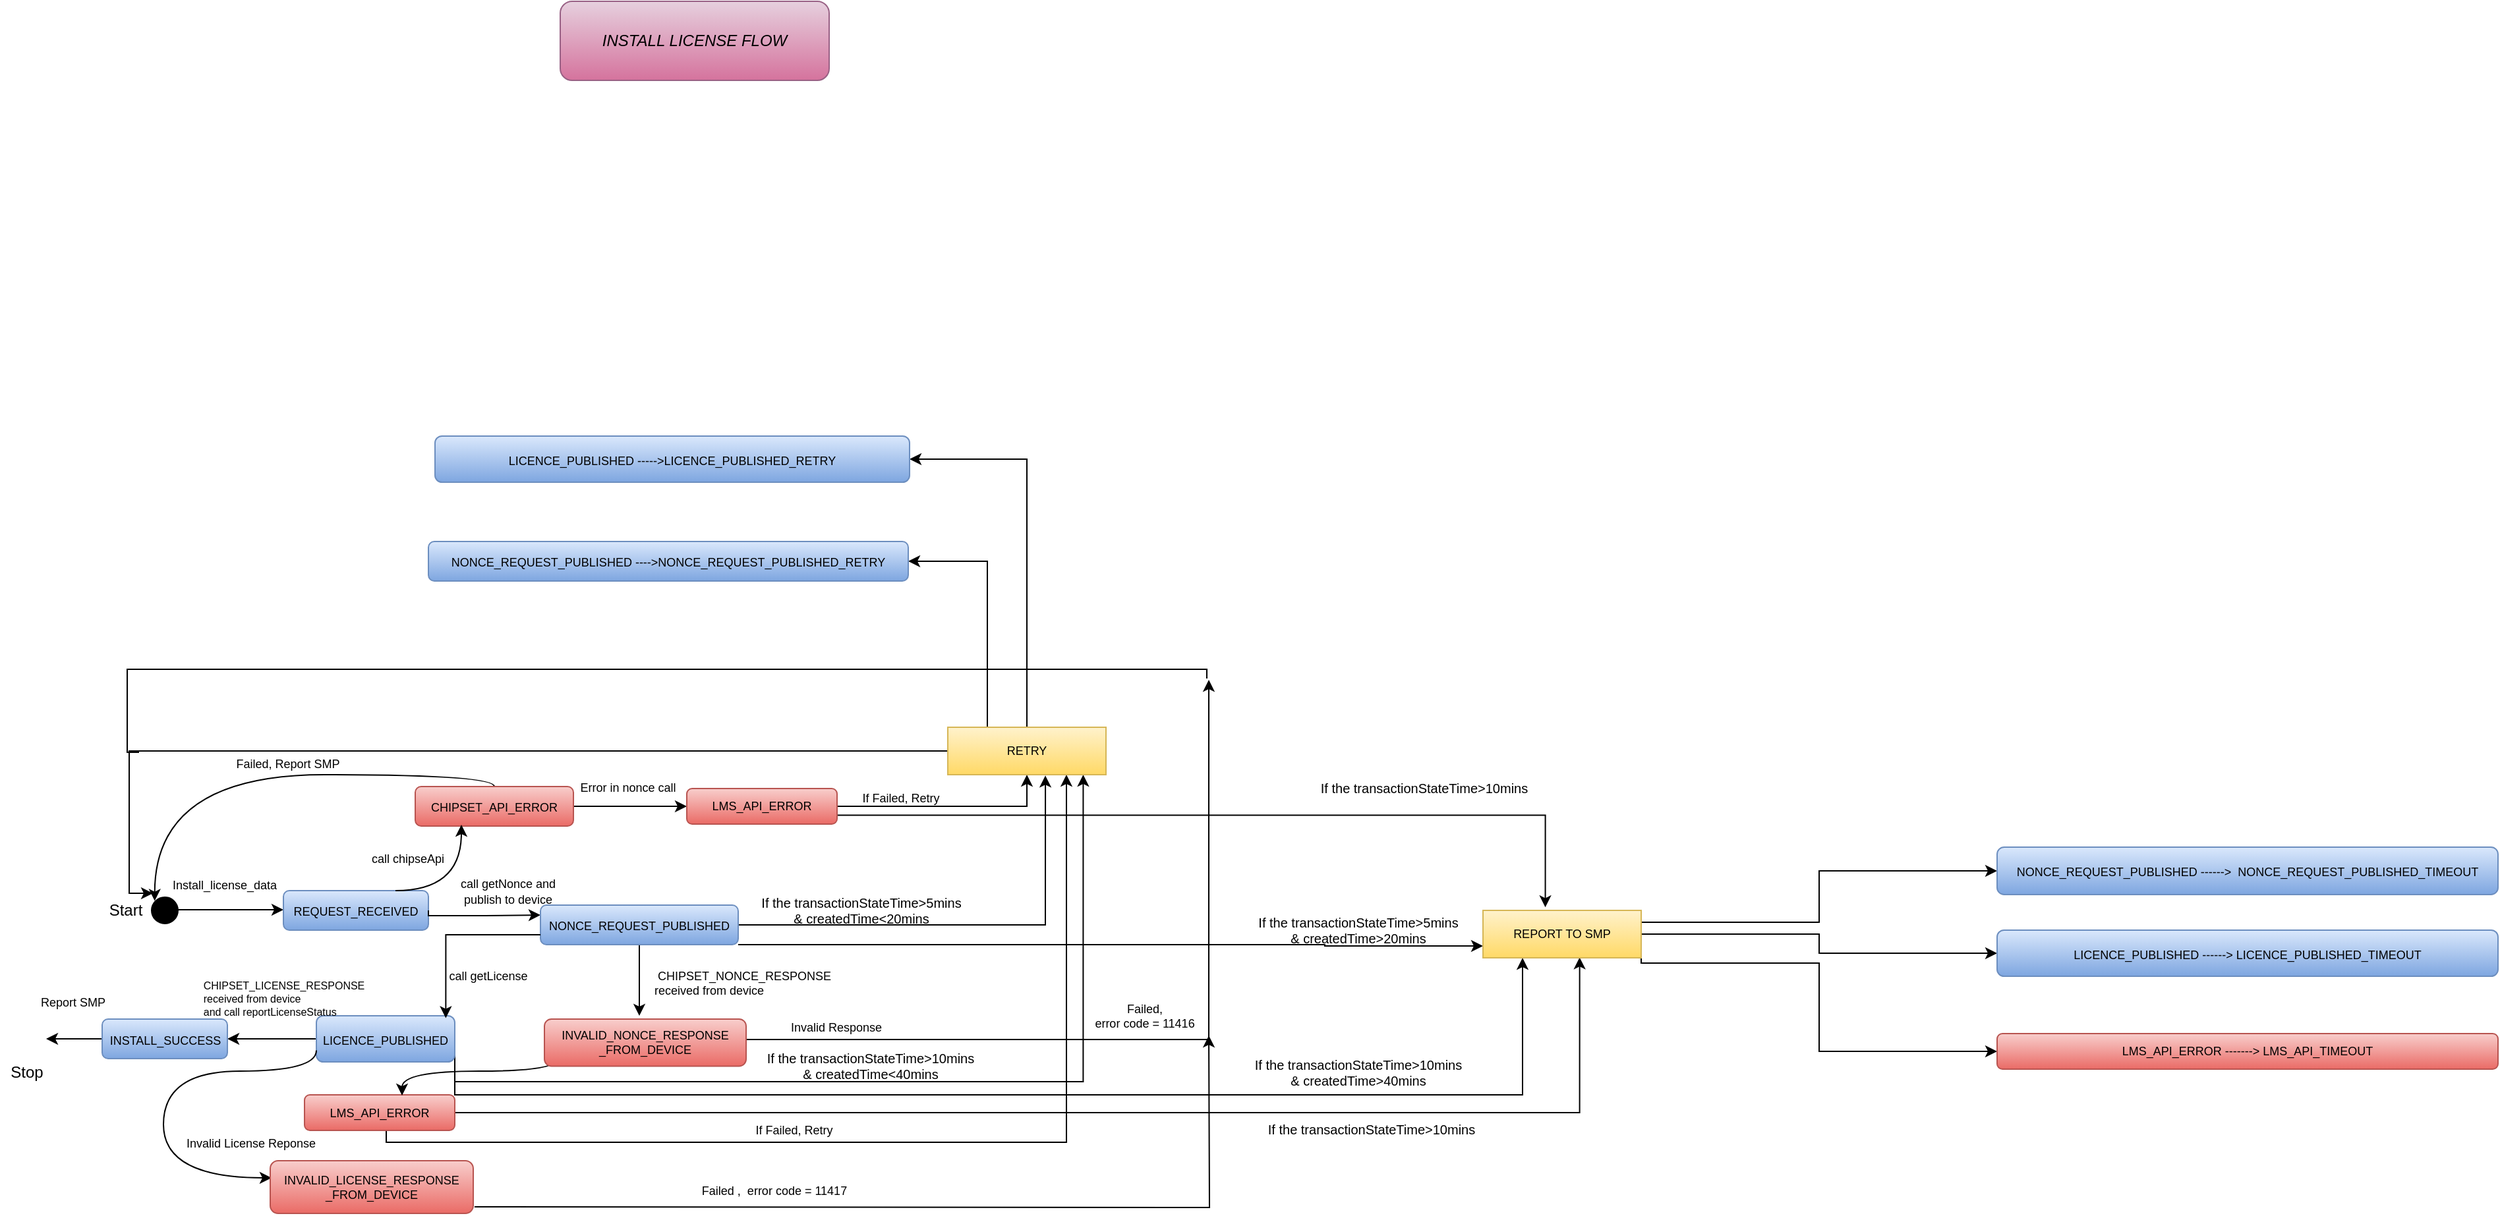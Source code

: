 <mxfile version="15.5.1" type="device"><diagram id="_KdUNSVceJiY8F8qT-je" name="Page-1"><mxGraphModel dx="1872" dy="1479" grid="1" gridSize="10" guides="1" tooltips="1" connect="1" arrows="1" fold="1" page="1" pageScale="1" pageWidth="850" pageHeight="1100" math="0" shadow="0"><root><mxCell id="0"/><mxCell id="1" parent="0"/><mxCell id="ghKkPjM9RsoRW0Ul1H_w-1" value="" style="ellipse;whiteSpace=wrap;html=1;aspect=fixed;fillColor=#000000;" vertex="1" parent="1"><mxGeometry x="80" y="120" width="20" height="20" as="geometry"/></mxCell><mxCell id="ghKkPjM9RsoRW0Ul1H_w-2" value="" style="endArrow=classic;html=1;rounded=0;edgeStyle=orthogonalEdgeStyle;" edge="1" parent="1"><mxGeometry width="50" height="50" relative="1" as="geometry"><mxPoint x="100" y="129.5" as="sourcePoint"/><mxPoint x="180" y="129.5" as="targetPoint"/></mxGeometry></mxCell><mxCell id="ghKkPjM9RsoRW0Ul1H_w-3" value="Start" style="text;html=1;align=center;verticalAlign=middle;resizable=0;points=[];autosize=1;strokeColor=none;fillColor=none;" vertex="1" parent="1"><mxGeometry x="40" y="120" width="40" height="20" as="geometry"/></mxCell><mxCell id="ghKkPjM9RsoRW0Ul1H_w-4" value="&lt;font style=&quot;font-size: 9px&quot;&gt;REQUEST_RECEIVED&lt;/font&gt;" style="rounded=1;whiteSpace=wrap;html=1;gradientColor=#7ea6e0;fillColor=#dae8fc;strokeColor=#6c8ebf;" vertex="1" parent="1"><mxGeometry x="180" y="115" width="110" height="30" as="geometry"/></mxCell><mxCell id="ghKkPjM9RsoRW0Ul1H_w-5" value="&lt;font style=&quot;font-size: 9px&quot;&gt;Install_license_data&lt;/font&gt;" style="text;html=1;align=center;verticalAlign=middle;resizable=0;points=[];autosize=1;strokeColor=none;fillColor=none;" vertex="1" parent="1"><mxGeometry x="90" y="100" width="90" height="20" as="geometry"/></mxCell><mxCell id="ghKkPjM9RsoRW0Ul1H_w-6" value="" style="endArrow=classic;html=1;rounded=0;edgeStyle=orthogonalEdgeStyle;exitX=1;exitY=0.5;exitDx=0;exitDy=0;entryX=0;entryY=0.25;entryDx=0;entryDy=0;" edge="1" parent="1" source="ghKkPjM9RsoRW0Ul1H_w-4" target="ghKkPjM9RsoRW0Ul1H_w-8"><mxGeometry width="50" height="50" relative="1" as="geometry"><mxPoint x="300" y="129.5" as="sourcePoint"/><mxPoint x="380" y="129.5" as="targetPoint"/><Array as="points"><mxPoint x="290" y="134"/><mxPoint x="333" y="134"/></Array></mxGeometry></mxCell><mxCell id="ghKkPjM9RsoRW0Ul1H_w-7" value="" style="edgeStyle=orthogonalEdgeStyle;rounded=0;orthogonalLoop=1;jettySize=auto;html=1;fontSize=10;" edge="1" parent="1" source="ghKkPjM9RsoRW0Ul1H_w-8"><mxGeometry relative="1" as="geometry"><mxPoint x="450" y="210" as="targetPoint"/></mxGeometry></mxCell><mxCell id="ghKkPjM9RsoRW0Ul1H_w-50" style="edgeStyle=orthogonalEdgeStyle;rounded=0;orthogonalLoop=1;jettySize=auto;html=1;entryX=0.617;entryY=1.019;entryDx=0;entryDy=0;entryPerimeter=0;" edge="1" parent="1" source="ghKkPjM9RsoRW0Ul1H_w-8" target="ghKkPjM9RsoRW0Ul1H_w-32"><mxGeometry relative="1" as="geometry"><mxPoint x="763" y="30" as="targetPoint"/></mxGeometry></mxCell><mxCell id="ghKkPjM9RsoRW0Ul1H_w-63" style="edgeStyle=orthogonalEdgeStyle;rounded=0;orthogonalLoop=1;jettySize=auto;html=1;exitX=1;exitY=1;exitDx=0;exitDy=0;entryX=0;entryY=0.75;entryDx=0;entryDy=0;" edge="1" parent="1" source="ghKkPjM9RsoRW0Ul1H_w-8" target="ghKkPjM9RsoRW0Ul1H_w-62"><mxGeometry relative="1" as="geometry"><Array as="points"><mxPoint x="970" y="156"/><mxPoint x="970" y="157"/></Array></mxGeometry></mxCell><mxCell id="ghKkPjM9RsoRW0Ul1H_w-8" value="&lt;font style=&quot;font-size: 9px&quot;&gt;NONCE_REQUEST_PUBLISHED&lt;/font&gt;" style="rounded=1;whiteSpace=wrap;html=1;fontSize=10;gradientColor=#7ea6e0;fillColor=#dae8fc;strokeColor=#6c8ebf;" vertex="1" parent="1"><mxGeometry x="375" y="126" width="150" height="30" as="geometry"/></mxCell><mxCell id="ghKkPjM9RsoRW0Ul1H_w-9" value="&lt;font style=&quot;font-size: 9px&quot;&gt;call getNonce and&lt;br&gt;publish to device&lt;/font&gt;" style="text;html=1;align=center;verticalAlign=middle;resizable=0;points=[];autosize=1;strokeColor=none;fillColor=none;fontSize=10;" vertex="1" parent="1"><mxGeometry x="305" y="100" width="90" height="30" as="geometry"/></mxCell><mxCell id="ghKkPjM9RsoRW0Ul1H_w-10" value="&lt;font style=&quot;font-size: 9px&quot;&gt;&amp;nbsp;CHIPSET_NONCE_RESPONSE&lt;br&gt;&lt;div style=&quot;text-align: justify&quot;&gt;&lt;span&gt;received from device&lt;/span&gt;&lt;/div&gt;&lt;/font&gt;" style="text;html=1;align=center;verticalAlign=middle;resizable=0;points=[];autosize=1;strokeColor=none;fillColor=none;fontSize=10;" vertex="1" parent="1"><mxGeometry x="453" y="170" width="150" height="30" as="geometry"/></mxCell><mxCell id="ghKkPjM9RsoRW0Ul1H_w-11" value="" style="edgeStyle=orthogonalEdgeStyle;rounded=0;orthogonalLoop=1;jettySize=auto;html=1;fontSize=9;" edge="1" parent="1" source="ghKkPjM9RsoRW0Ul1H_w-13" target="ghKkPjM9RsoRW0Ul1H_w-16"><mxGeometry relative="1" as="geometry"/></mxCell><mxCell id="ghKkPjM9RsoRW0Ul1H_w-12" style="edgeStyle=orthogonalEdgeStyle;rounded=0;orthogonalLoop=1;jettySize=auto;html=1;entryX=0.75;entryY=1;entryDx=0;entryDy=0;fontSize=9;" edge="1" parent="1" target="ghKkPjM9RsoRW0Ul1H_w-32"><mxGeometry relative="1" as="geometry"><mxPoint x="258" y="279" as="sourcePoint"/><Array as="points"><mxPoint x="258" y="306"/><mxPoint x="774" y="306"/></Array></mxGeometry></mxCell><mxCell id="ghKkPjM9RsoRW0Ul1H_w-55" style="edgeStyle=orthogonalEdgeStyle;rounded=0;orthogonalLoop=1;jettySize=auto;html=1;exitX=1;exitY=0.5;exitDx=0;exitDy=0;entryX=0.856;entryY=1;entryDx=0;entryDy=0;entryPerimeter=0;" edge="1" parent="1" source="ghKkPjM9RsoRW0Ul1H_w-13" target="ghKkPjM9RsoRW0Ul1H_w-32"><mxGeometry relative="1" as="geometry"><Array as="points"><mxPoint x="310" y="260"/><mxPoint x="787" y="260"/></Array></mxGeometry></mxCell><mxCell id="ghKkPjM9RsoRW0Ul1H_w-65" style="edgeStyle=orthogonalEdgeStyle;rounded=0;orthogonalLoop=1;jettySize=auto;html=1;exitX=1;exitY=0.5;exitDx=0;exitDy=0;entryX=0.25;entryY=1;entryDx=0;entryDy=0;" edge="1" parent="1" source="ghKkPjM9RsoRW0Ul1H_w-13" target="ghKkPjM9RsoRW0Ul1H_w-62"><mxGeometry relative="1" as="geometry"><Array as="points"><mxPoint x="310" y="270"/><mxPoint x="1120" y="270"/></Array></mxGeometry></mxCell><mxCell id="ghKkPjM9RsoRW0Ul1H_w-13" value="&lt;font style=&quot;font-size: 9px&quot;&gt;LICENCE_PUBLISHED&lt;/font&gt;" style="rounded=1;whiteSpace=wrap;html=1;fontSize=10;gradientColor=#7ea6e0;fillColor=#dae8fc;strokeColor=#6c8ebf;" vertex="1" parent="1"><mxGeometry x="205" y="210" width="105" height="35" as="geometry"/></mxCell><mxCell id="ghKkPjM9RsoRW0Ul1H_w-14" value="call getLicense" style="text;html=1;align=center;verticalAlign=middle;resizable=0;points=[];autosize=1;strokeColor=none;fillColor=none;fontSize=9;" vertex="1" parent="1"><mxGeometry x="295" y="170" width="80" height="20" as="geometry"/></mxCell><mxCell id="ghKkPjM9RsoRW0Ul1H_w-15" value="" style="edgeStyle=orthogonalEdgeStyle;rounded=0;orthogonalLoop=1;jettySize=auto;html=1;fontSize=11;" edge="1" parent="1" source="ghKkPjM9RsoRW0Ul1H_w-16" target="ghKkPjM9RsoRW0Ul1H_w-18"><mxGeometry relative="1" as="geometry"/></mxCell><mxCell id="ghKkPjM9RsoRW0Ul1H_w-16" value="&lt;font style=&quot;font-size: 9px&quot;&gt;INSTALL_SUCCESS&lt;/font&gt;" style="rounded=1;whiteSpace=wrap;html=1;fontSize=10;gradientColor=#7ea6e0;fillColor=#dae8fc;strokeColor=#6c8ebf;" vertex="1" parent="1"><mxGeometry x="42.5" y="212.5" width="95" height="30" as="geometry"/></mxCell><mxCell id="ghKkPjM9RsoRW0Ul1H_w-17" value="&lt;font style=&quot;font-size: 12px&quot;&gt;Stop&lt;/font&gt;" style="text;html=1;align=center;verticalAlign=middle;resizable=0;points=[];autosize=1;strokeColor=none;fillColor=none;fontSize=9;" vertex="1" parent="1"><mxGeometry x="-35" y="242.5" width="40" height="20" as="geometry"/></mxCell><mxCell id="ghKkPjM9RsoRW0Ul1H_w-18" value="" style="shape=image;html=1;verticalAlign=top;verticalLabelPosition=bottom;labelBackgroundColor=#ffffff;imageAspect=0;aspect=fixed;image=https://cdn2.iconfinder.com/data/icons/freecns-cumulus/16/519721-229_DoubleCircle-128.png;fontSize=11;fillColor=#000000;" vertex="1" parent="1"><mxGeometry x="-35" y="210" width="35" height="35" as="geometry"/></mxCell><mxCell id="ghKkPjM9RsoRW0Ul1H_w-19" style="edgeStyle=orthogonalEdgeStyle;rounded=0;orthogonalLoop=1;jettySize=auto;html=1;exitX=0.5;exitY=1;exitDx=0;exitDy=0;fontSize=12;" edge="1" parent="1" source="ghKkPjM9RsoRW0Ul1H_w-16" target="ghKkPjM9RsoRW0Ul1H_w-16"><mxGeometry relative="1" as="geometry"/></mxCell><mxCell id="ghKkPjM9RsoRW0Ul1H_w-20" value="&lt;div style=&quot;text-align: justify&quot;&gt;&lt;span style=&quot;font-size: 8px&quot;&gt;CHIPSET_LICENSE_RESPONSE&lt;/span&gt;&lt;/div&gt;&lt;font style=&quot;font-size: 8px&quot;&gt;&lt;div style=&quot;text-align: justify&quot;&gt;&lt;span&gt;received from device&lt;/span&gt;&lt;/div&gt;&lt;div style=&quot;text-align: justify&quot;&gt;&lt;span&gt;and call reportLicenseStatus&lt;/span&gt;&lt;/div&gt;&lt;/font&gt;" style="text;html=1;align=center;verticalAlign=middle;resizable=0;points=[];autosize=1;strokeColor=none;fillColor=none;fontSize=12;" vertex="1" parent="1"><mxGeometry x="110" y="170" width="140" height="50" as="geometry"/></mxCell><mxCell id="ghKkPjM9RsoRW0Ul1H_w-21" value="&lt;span style=&quot;color: rgba(0 , 0 , 0 , 0) ; font-family: monospace ; font-size: 0px&quot;&gt;%3CmxGraphModel%3E%3Croot%3E%3CmxCell%20id%3D%220%22%2F%3E%3CmxCell%20id%3D%221%22%20parent%3D%220%22%2F%3E%3CmxCell%20id%3D%222%22%20value%3D%22INSTALL%20LICENSE%20FLOW%22%20style%3D%22text%3Bhtml%3D1%3Balign%3Dcenter%3BverticalAlign%3Dmiddle%3Bresizable%3D0%3Bpoints%3D%5B%5D%3Bautosize%3D1%3BstrokeColor%3D%23b85450%3BfillColor%3D%23f8cecc%3BfontSize%3D12%3BgradientColor%3D%23ea6b66%3BfontStyle%3D2%22%20vertex%3D%221%22%20parent%3D%221%22%3E%3CmxGeometry%20x%3D%22225%22%20y%3D%2230%22%20width%3D%22160%22%20height%3D%2220%22%20as%3D%22geometry%22%2F%3E%3C%2FmxCell%3E%3C%2Froot%3E%3C%2FmxGraphModel%3E&lt;/span&gt;" style="text;html=1;align=center;verticalAlign=middle;resizable=0;points=[];autosize=1;strokeColor=none;fillColor=none;fontSize=12;" vertex="1" parent="1"><mxGeometry x="220" y="320" width="20" height="20" as="geometry"/></mxCell><mxCell id="ghKkPjM9RsoRW0Ul1H_w-22" value="Report SMP" style="text;html=1;align=center;verticalAlign=middle;resizable=0;points=[];autosize=1;strokeColor=none;fillColor=none;fontSize=9;" vertex="1" parent="1"><mxGeometry x="-10" y="190" width="60" height="20" as="geometry"/></mxCell><mxCell id="ghKkPjM9RsoRW0Ul1H_w-23" value="" style="curved=1;endArrow=classic;html=1;rounded=0;fontSize=10;edgeStyle=orthogonalEdgeStyle;entryX=1.059;entryY=0.138;entryDx=0;entryDy=0;entryPerimeter=0;exitX=0.5;exitY=0;exitDx=0;exitDy=0;" edge="1" parent="1" source="ghKkPjM9RsoRW0Ul1H_w-25" target="ghKkPjM9RsoRW0Ul1H_w-3"><mxGeometry width="50" height="50" relative="1" as="geometry"><mxPoint x="270" y="30" as="sourcePoint"/><mxPoint x="320" y="-20" as="targetPoint"/><Array as="points"><mxPoint x="340" y="27"/><mxPoint x="82" y="27"/></Array></mxGeometry></mxCell><mxCell id="ghKkPjM9RsoRW0Ul1H_w-24" value="" style="edgeStyle=orthogonalEdgeStyle;rounded=0;orthogonalLoop=1;jettySize=auto;html=1;fontSize=9;" edge="1" parent="1" source="ghKkPjM9RsoRW0Ul1H_w-25" target="ghKkPjM9RsoRW0Ul1H_w-30"><mxGeometry relative="1" as="geometry"/></mxCell><mxCell id="ghKkPjM9RsoRW0Ul1H_w-25" value="&lt;font style=&quot;font-size: 9px&quot;&gt;CHIPSET_API_ERROR&lt;/font&gt;" style="rounded=1;whiteSpace=wrap;html=1;fontSize=10;fillColor=#f8cecc;gradientColor=#ea6b66;strokeColor=#b85450;" vertex="1" parent="1"><mxGeometry x="280" y="36" width="120" height="30" as="geometry"/></mxCell><mxCell id="ghKkPjM9RsoRW0Ul1H_w-26" value="" style="curved=1;endArrow=classic;html=1;rounded=0;fontSize=9;edgeStyle=orthogonalEdgeStyle;" edge="1" parent="1"><mxGeometry width="50" height="50" relative="1" as="geometry"><mxPoint x="265" y="115" as="sourcePoint"/><mxPoint x="315" y="65" as="targetPoint"/><Array as="points"><mxPoint x="315" y="115"/><mxPoint x="265" y="65"/></Array></mxGeometry></mxCell><mxCell id="ghKkPjM9RsoRW0Ul1H_w-27" value="Failed, Report SMP" style="text;html=1;align=center;verticalAlign=middle;resizable=0;points=[];autosize=1;strokeColor=none;fillColor=none;fontSize=9;" vertex="1" parent="1"><mxGeometry x="138" y="10" width="90" height="18" as="geometry"/></mxCell><mxCell id="ghKkPjM9RsoRW0Ul1H_w-28" value="call chipseApi" style="text;html=1;align=center;verticalAlign=middle;resizable=0;points=[];autosize=1;strokeColor=none;fillColor=none;fontSize=9;" vertex="1" parent="1"><mxGeometry x="238" y="82" width="72" height="18" as="geometry"/></mxCell><mxCell id="ghKkPjM9RsoRW0Ul1H_w-29" value="" style="edgeStyle=orthogonalEdgeStyle;rounded=0;orthogonalLoop=1;jettySize=auto;html=1;fontSize=9;" edge="1" parent="1" source="ghKkPjM9RsoRW0Ul1H_w-30" target="ghKkPjM9RsoRW0Ul1H_w-32"><mxGeometry relative="1" as="geometry"/></mxCell><mxCell id="ghKkPjM9RsoRW0Ul1H_w-68" style="edgeStyle=orthogonalEdgeStyle;rounded=0;orthogonalLoop=1;jettySize=auto;html=1;exitX=1;exitY=0.75;exitDx=0;exitDy=0;entryX=0.394;entryY=-0.065;entryDx=0;entryDy=0;entryPerimeter=0;" edge="1" parent="1" source="ghKkPjM9RsoRW0Ul1H_w-30" target="ghKkPjM9RsoRW0Ul1H_w-62"><mxGeometry relative="1" as="geometry"/></mxCell><mxCell id="ghKkPjM9RsoRW0Ul1H_w-30" value="LMS_API_ERROR" style="rounded=1;whiteSpace=wrap;html=1;fontSize=9;fillColor=#f8cecc;gradientColor=#ea6b66;strokeColor=#b85450;" vertex="1" parent="1"><mxGeometry x="486" y="37.5" width="114" height="27" as="geometry"/></mxCell><mxCell id="ghKkPjM9RsoRW0Ul1H_w-31" style="edgeStyle=orthogonalEdgeStyle;rounded=0;orthogonalLoop=1;jettySize=auto;html=1;fontSize=9;" edge="1" parent="1" source="ghKkPjM9RsoRW0Ul1H_w-32"><mxGeometry relative="1" as="geometry"><mxPoint x="81" y="117" as="targetPoint"/><Array as="points"><mxPoint x="63" y="9"/><mxPoint x="63" y="117"/></Array></mxGeometry></mxCell><mxCell id="ghKkPjM9RsoRW0Ul1H_w-78" style="edgeStyle=orthogonalEdgeStyle;rounded=0;orthogonalLoop=1;jettySize=auto;html=1;exitX=0.25;exitY=0;exitDx=0;exitDy=0;entryX=1;entryY=0.5;entryDx=0;entryDy=0;" edge="1" parent="1" source="ghKkPjM9RsoRW0Ul1H_w-32" target="ghKkPjM9RsoRW0Ul1H_w-57"><mxGeometry relative="1" as="geometry"/></mxCell><mxCell id="ghKkPjM9RsoRW0Ul1H_w-79" style="edgeStyle=orthogonalEdgeStyle;rounded=0;orthogonalLoop=1;jettySize=auto;html=1;exitX=0.5;exitY=0;exitDx=0;exitDy=0;entryX=1;entryY=0.5;entryDx=0;entryDy=0;" edge="1" parent="1" source="ghKkPjM9RsoRW0Ul1H_w-32" target="ghKkPjM9RsoRW0Ul1H_w-59"><mxGeometry relative="1" as="geometry"/></mxCell><mxCell id="ghKkPjM9RsoRW0Ul1H_w-32" value="RETRY" style="rounded=0;whiteSpace=wrap;html=1;fontSize=9;fillColor=#fff2cc;gradientColor=#ffd966;strokeColor=#d6b656;" vertex="1" parent="1"><mxGeometry x="684" y="-9" width="120" height="36" as="geometry"/></mxCell><mxCell id="ghKkPjM9RsoRW0Ul1H_w-33" value="If Failed, Retry" style="text;html=1;align=center;verticalAlign=middle;resizable=0;points=[];autosize=1;strokeColor=none;fillColor=none;fontSize=9;" vertex="1" parent="1"><mxGeometry x="612" y="36" width="72" height="18" as="geometry"/></mxCell><mxCell id="ghKkPjM9RsoRW0Ul1H_w-34" value="If Failed, Retry" style="text;html=1;align=center;verticalAlign=middle;resizable=0;points=[];autosize=1;strokeColor=none;fillColor=none;fontSize=9;" vertex="1" parent="1"><mxGeometry x="531" y="288" width="72" height="18" as="geometry"/></mxCell><mxCell id="ghKkPjM9RsoRW0Ul1H_w-67" style="edgeStyle=orthogonalEdgeStyle;rounded=0;orthogonalLoop=1;jettySize=auto;html=1;exitX=1;exitY=0.5;exitDx=0;exitDy=0;entryX=0.611;entryY=0.991;entryDx=0;entryDy=0;entryPerimeter=0;" edge="1" parent="1" source="ghKkPjM9RsoRW0Ul1H_w-35" target="ghKkPjM9RsoRW0Ul1H_w-62"><mxGeometry relative="1" as="geometry"/></mxCell><mxCell id="ghKkPjM9RsoRW0Ul1H_w-35" value="LMS_API_ERROR" style="rounded=1;whiteSpace=wrap;html=1;fontSize=9;fillColor=#f8cecc;gradientColor=#ea6b66;strokeColor=#b85450;" vertex="1" parent="1"><mxGeometry x="196" y="270" width="114" height="27" as="geometry"/></mxCell><mxCell id="ghKkPjM9RsoRW0Ul1H_w-36" value="" style="curved=1;endArrow=classic;html=1;rounded=0;fontSize=9;edgeStyle=orthogonalEdgeStyle;" edge="1" parent="1"><mxGeometry width="50" height="50" relative="1" as="geometry"><mxPoint x="387" y="243" as="sourcePoint"/><mxPoint x="270" y="270.5" as="targetPoint"/><Array as="points"><mxPoint x="387" y="243"/><mxPoint x="387" y="252"/><mxPoint x="270" y="252"/></Array></mxGeometry></mxCell><mxCell id="ghKkPjM9RsoRW0Ul1H_w-37" value="Error in nonce call" style="text;html=1;align=center;verticalAlign=middle;resizable=0;points=[];autosize=1;strokeColor=none;fillColor=none;fontSize=9;" vertex="1" parent="1"><mxGeometry x="396" y="28" width="90" height="18" as="geometry"/></mxCell><mxCell id="ghKkPjM9RsoRW0Ul1H_w-38" style="edgeStyle=orthogonalEdgeStyle;rounded=0;orthogonalLoop=1;jettySize=auto;html=1;fontSize=9;" edge="1" parent="1" source="ghKkPjM9RsoRW0Ul1H_w-39"><mxGeometry relative="1" as="geometry"><mxPoint x="882" y="-45" as="targetPoint"/><Array as="points"><mxPoint x="882" y="228"/></Array></mxGeometry></mxCell><mxCell id="ghKkPjM9RsoRW0Ul1H_w-39" value="INVALID_NONCE_RESPONSE&lt;br&gt;_FROM_DEVICE" style="rounded=1;whiteSpace=wrap;html=1;fontSize=9;fillColor=#f8cecc;gradientColor=#ea6b66;strokeColor=#b85450;" vertex="1" parent="1"><mxGeometry x="378" y="212.5" width="153" height="35.75" as="geometry"/></mxCell><mxCell id="ghKkPjM9RsoRW0Ul1H_w-40" value="Invalid Response" style="text;html=1;align=center;verticalAlign=middle;resizable=0;points=[];autosize=1;strokeColor=none;fillColor=none;fontSize=9;" vertex="1" parent="1"><mxGeometry x="558" y="210" width="81" height="18" as="geometry"/></mxCell><mxCell id="ghKkPjM9RsoRW0Ul1H_w-41" value="" style="endArrow=none;html=1;rounded=0;fontSize=9;edgeStyle=orthogonalEdgeStyle;" edge="1" parent="1"><mxGeometry width="50" height="50" relative="1" as="geometry"><mxPoint x="880.5" y="-46" as="sourcePoint"/><mxPoint x="70.5" y="10" as="targetPoint"/><Array as="points"><mxPoint x="880.5" y="-53"/><mxPoint x="61.5" y="-53"/></Array></mxGeometry></mxCell><mxCell id="ghKkPjM9RsoRW0Ul1H_w-42" value="Failed,&lt;br&gt;error code = 11416" style="text;html=1;align=center;verticalAlign=middle;resizable=0;points=[];autosize=1;strokeColor=none;fillColor=none;fontSize=9;" vertex="1" parent="1"><mxGeometry x="788" y="196.5" width="90" height="27" as="geometry"/></mxCell><mxCell id="ghKkPjM9RsoRW0Ul1H_w-43" value="" style="curved=1;endArrow=classic;html=1;rounded=0;fontSize=9;edgeStyle=orthogonalEdgeStyle;exitX=0;exitY=0.75;exitDx=0;exitDy=0;" edge="1" parent="1" source="ghKkPjM9RsoRW0Ul1H_w-13"><mxGeometry width="50" height="50" relative="1" as="geometry"><mxPoint x="80" y="347" as="sourcePoint"/><mxPoint x="171" y="333" as="targetPoint"/><Array as="points"><mxPoint x="205" y="252"/><mxPoint x="89" y="252"/><mxPoint x="89" y="333"/></Array></mxGeometry></mxCell><mxCell id="ghKkPjM9RsoRW0Ul1H_w-44" value="Invalid License Reponse" style="text;html=1;align=center;verticalAlign=middle;resizable=0;points=[];autosize=1;strokeColor=none;fillColor=none;fontSize=9;" vertex="1" parent="1"><mxGeometry x="101" y="298" width="108" height="18" as="geometry"/></mxCell><mxCell id="ghKkPjM9RsoRW0Ul1H_w-45" value="&lt;span&gt;INVALID_LICENSE_RESPONSE&lt;/span&gt;&lt;br&gt;&lt;span&gt;_FROM_DEVICE&lt;/span&gt;" style="rounded=1;whiteSpace=wrap;html=1;fontSize=9;fillColor=#f8cecc;gradientColor=#ea6b66;strokeColor=#b85450;" vertex="1" parent="1"><mxGeometry x="170" y="320" width="154" height="40" as="geometry"/></mxCell><mxCell id="ghKkPjM9RsoRW0Ul1H_w-46" value="" style="endArrow=classic;html=1;rounded=0;fontSize=9;edgeStyle=orthogonalEdgeStyle;" edge="1" parent="1"><mxGeometry width="50" height="50" relative="1" as="geometry"><mxPoint x="325" y="355" as="sourcePoint"/><mxPoint x="882" y="225" as="targetPoint"/></mxGeometry></mxCell><mxCell id="ghKkPjM9RsoRW0Ul1H_w-47" value="Failed ,&amp;nbsp; error code = 11417" style="text;html=1;align=center;verticalAlign=middle;resizable=0;points=[];autosize=1;strokeColor=none;fillColor=none;fontSize=9;" vertex="1" parent="1"><mxGeometry x="489" y="334" width="126" height="18" as="geometry"/></mxCell><mxCell id="ghKkPjM9RsoRW0Ul1H_w-48" value="&lt;span style=&quot;font-size: 12px ; font-style: italic&quot;&gt;INSTALL LICENSE FLOW&lt;/span&gt;" style="rounded=1;whiteSpace=wrap;html=1;fontSize=9;fillColor=#e6d0de;gradientColor=#d5739d;strokeColor=#996185;" vertex="1" parent="1"><mxGeometry x="390" y="-560" width="204" height="60" as="geometry"/></mxCell><mxCell id="ghKkPjM9RsoRW0Ul1H_w-49" value="" style="endArrow=classic;html=1;rounded=0;edgeStyle=orthogonalEdgeStyle;exitX=0;exitY=0.75;exitDx=0;exitDy=0;entryX=0.935;entryY=0.049;entryDx=0;entryDy=0;entryPerimeter=0;" edge="1" parent="1" source="ghKkPjM9RsoRW0Ul1H_w-8" target="ghKkPjM9RsoRW0Ul1H_w-13"><mxGeometry width="50" height="50" relative="1" as="geometry"><mxPoint x="305" y="180" as="sourcePoint"/><mxPoint x="355" y="130" as="targetPoint"/></mxGeometry></mxCell><mxCell id="ghKkPjM9RsoRW0Ul1H_w-51" value="&lt;font size=&quot;1&quot;&gt;If the transactionStateTime&amp;gt;5mins &lt;br&gt;&amp;amp; createdTime&amp;lt;20mins&lt;/font&gt;" style="text;html=1;align=center;verticalAlign=middle;resizable=0;points=[];autosize=1;strokeColor=none;fillColor=none;fontSize=10;" vertex="1" parent="1"><mxGeometry x="533" y="115" width="170" height="30" as="geometry"/></mxCell><mxCell id="ghKkPjM9RsoRW0Ul1H_w-56" value="&lt;font size=&quot;1&quot;&gt;If the transactionStateTime&amp;gt;10mins &lt;br&gt;&amp;amp; createdTime&amp;lt;40mins&lt;/font&gt;" style="text;html=1;align=center;verticalAlign=middle;resizable=0;points=[];autosize=1;strokeColor=none;fillColor=none;fontSize=10;" vertex="1" parent="1"><mxGeometry x="540" y="232.5" width="170" height="30" as="geometry"/></mxCell><mxCell id="ghKkPjM9RsoRW0Ul1H_w-57" value="&lt;font style=&quot;font-size: 9px&quot;&gt;NONCE_REQUEST_PUBLISHED ----&amp;gt;NONCE_REQUEST_PUBLISHED_RETRY&lt;/font&gt;" style="rounded=1;whiteSpace=wrap;html=1;fontSize=10;gradientColor=#7ea6e0;fillColor=#dae8fc;strokeColor=#6c8ebf;" vertex="1" parent="1"><mxGeometry x="290" y="-150" width="364" height="30" as="geometry"/></mxCell><mxCell id="ghKkPjM9RsoRW0Ul1H_w-59" value="&lt;font style=&quot;font-size: 9px&quot;&gt;LICENCE_PUBLISHED -----&amp;gt;LICENCE_PUBLISHED_RETRY&lt;/font&gt;" style="rounded=1;whiteSpace=wrap;html=1;fontSize=10;gradientColor=#7ea6e0;fillColor=#dae8fc;strokeColor=#6c8ebf;" vertex="1" parent="1"><mxGeometry x="295" y="-230" width="360" height="35" as="geometry"/></mxCell><mxCell id="ghKkPjM9RsoRW0Ul1H_w-74" style="edgeStyle=orthogonalEdgeStyle;rounded=0;orthogonalLoop=1;jettySize=auto;html=1;exitX=1;exitY=0.25;exitDx=0;exitDy=0;entryX=0;entryY=0.5;entryDx=0;entryDy=0;" edge="1" parent="1" source="ghKkPjM9RsoRW0Ul1H_w-62" target="ghKkPjM9RsoRW0Ul1H_w-71"><mxGeometry relative="1" as="geometry"/></mxCell><mxCell id="ghKkPjM9RsoRW0Ul1H_w-75" style="edgeStyle=orthogonalEdgeStyle;rounded=0;orthogonalLoop=1;jettySize=auto;html=1;exitX=1;exitY=0.5;exitDx=0;exitDy=0;entryX=0;entryY=0.5;entryDx=0;entryDy=0;" edge="1" parent="1" source="ghKkPjM9RsoRW0Ul1H_w-62" target="ghKkPjM9RsoRW0Ul1H_w-72"><mxGeometry relative="1" as="geometry"/></mxCell><mxCell id="ghKkPjM9RsoRW0Ul1H_w-76" style="edgeStyle=orthogonalEdgeStyle;rounded=0;orthogonalLoop=1;jettySize=auto;html=1;exitX=1;exitY=0.75;exitDx=0;exitDy=0;entryX=0;entryY=0.5;entryDx=0;entryDy=0;" edge="1" parent="1" source="ghKkPjM9RsoRW0Ul1H_w-62" target="ghKkPjM9RsoRW0Ul1H_w-73"><mxGeometry relative="1" as="geometry"><Array as="points"><mxPoint x="1210" y="170"/><mxPoint x="1345" y="170"/><mxPoint x="1345" y="237"/></Array></mxGeometry></mxCell><mxCell id="ghKkPjM9RsoRW0Ul1H_w-62" value="REPORT TO SMP" style="rounded=0;whiteSpace=wrap;html=1;fontSize=9;fillColor=#fff2cc;gradientColor=#ffd966;strokeColor=#d6b656;" vertex="1" parent="1"><mxGeometry x="1090" y="130" width="120" height="36" as="geometry"/></mxCell><mxCell id="ghKkPjM9RsoRW0Ul1H_w-64" value="&lt;font size=&quot;1&quot;&gt;If the transactionStateTime&amp;gt;5mins &lt;br&gt;&amp;amp; createdTime&amp;gt;20mins&lt;/font&gt;" style="text;html=1;align=center;verticalAlign=middle;resizable=0;points=[];autosize=1;strokeColor=none;fillColor=none;fontSize=10;" vertex="1" parent="1"><mxGeometry x="910" y="130" width="170" height="30" as="geometry"/></mxCell><mxCell id="ghKkPjM9RsoRW0Ul1H_w-66" value="&lt;font size=&quot;1&quot;&gt;If the transactionStateTime&amp;gt;10mins &lt;br&gt;&amp;amp; createdTime&amp;gt;40mins&lt;/font&gt;" style="text;html=1;align=center;verticalAlign=middle;resizable=0;points=[];autosize=1;strokeColor=none;fillColor=none;fontSize=10;" vertex="1" parent="1"><mxGeometry x="910" y="237.5" width="170" height="30" as="geometry"/></mxCell><mxCell id="ghKkPjM9RsoRW0Ul1H_w-69" value="&lt;font size=&quot;1&quot;&gt;If the transactionStateTime&amp;gt;10mins&lt;br&gt;&lt;/font&gt;" style="text;html=1;align=center;verticalAlign=middle;resizable=0;points=[];autosize=1;strokeColor=none;fillColor=none;fontSize=10;" vertex="1" parent="1"><mxGeometry x="960" y="27" width="170" height="20" as="geometry"/></mxCell><mxCell id="ghKkPjM9RsoRW0Ul1H_w-70" value="&lt;font size=&quot;1&quot;&gt;If the transactionStateTime&amp;gt;10mins&lt;br&gt;&lt;/font&gt;" style="text;html=1;align=center;verticalAlign=middle;resizable=0;points=[];autosize=1;strokeColor=none;fillColor=none;fontSize=10;" vertex="1" parent="1"><mxGeometry x="920" y="286" width="170" height="20" as="geometry"/></mxCell><mxCell id="ghKkPjM9RsoRW0Ul1H_w-71" value="&lt;font style=&quot;font-size: 9px&quot;&gt;NONCE_REQUEST_PUBLISHED ------&amp;gt;&amp;nbsp;&amp;nbsp;&lt;/font&gt;&lt;span style=&quot;font-size: 9px&quot;&gt;NONCE_REQUEST_PUBLISHED_TIMEOUT&lt;/span&gt;" style="rounded=1;whiteSpace=wrap;html=1;fontSize=10;gradientColor=#7ea6e0;fillColor=#dae8fc;strokeColor=#6c8ebf;" vertex="1" parent="1"><mxGeometry x="1480" y="82" width="380" height="36" as="geometry"/></mxCell><mxCell id="ghKkPjM9RsoRW0Ul1H_w-72" value="&lt;font style=&quot;font-size: 9px&quot;&gt;LICENCE_PUBLISHED ------&amp;gt;&amp;nbsp;&lt;/font&gt;&lt;span style=&quot;font-size: 9px&quot;&gt;LICENCE_PUBLISHED_TIMEOUT&lt;/span&gt;" style="rounded=1;whiteSpace=wrap;html=1;fontSize=10;gradientColor=#7ea6e0;fillColor=#dae8fc;strokeColor=#6c8ebf;" vertex="1" parent="1"><mxGeometry x="1480" y="145" width="380" height="35" as="geometry"/></mxCell><mxCell id="ghKkPjM9RsoRW0Ul1H_w-73" value="LMS_API_ERROR -------&amp;gt; LMS_API_TIMEOUT" style="rounded=1;whiteSpace=wrap;html=1;fontSize=9;fillColor=#f8cecc;gradientColor=#ea6b66;strokeColor=#b85450;" vertex="1" parent="1"><mxGeometry x="1480" y="223.5" width="380" height="27" as="geometry"/></mxCell></root></mxGraphModel></diagram></mxfile>